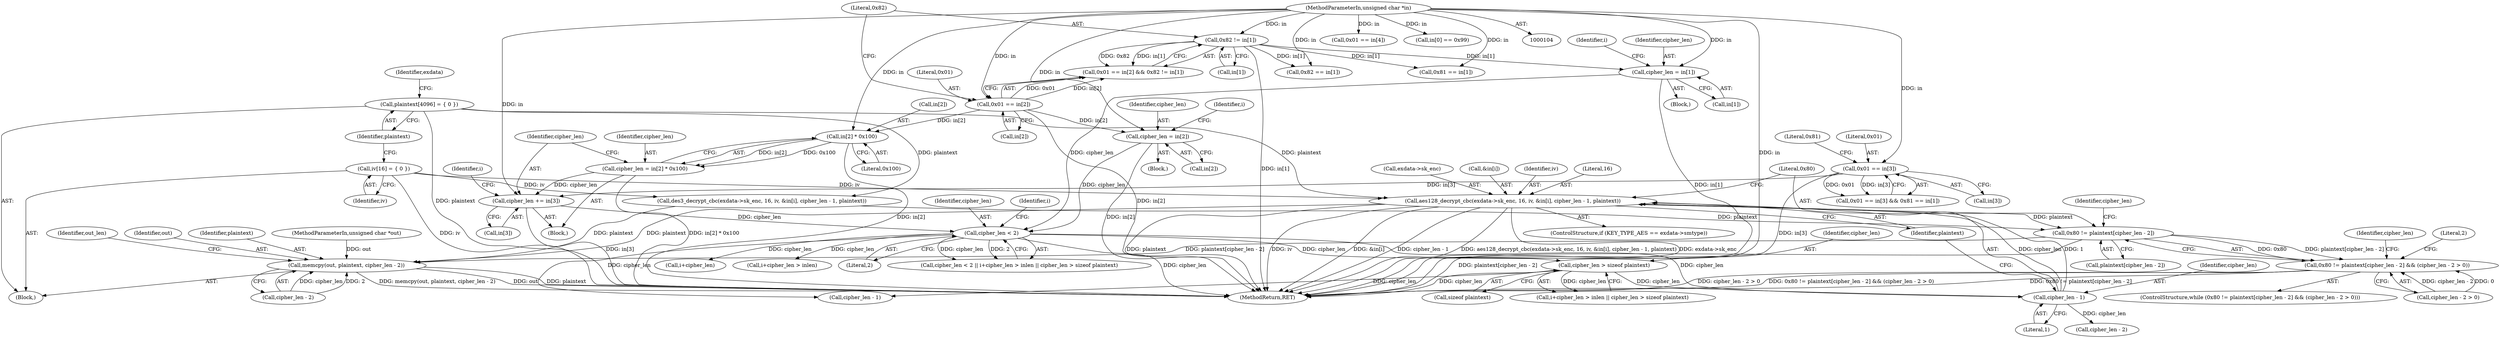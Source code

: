 digraph "0_OpenSC_8fe377e93b4b56060e5bbfb6f3142ceaeca744fa_7@API" {
"1000246" [label="(Call,aes128_decrypt_cbc(exdata->sk_enc, 16, iv, &in[i], cipher_len - 1, plaintext))"];
"1000114" [label="(Call,iv[16] = { 0 })"];
"1000256" [label="(Call,cipher_len - 1)"];
"1000224" [label="(Call,cipher_len < 2)"];
"1000158" [label="(Call,cipher_len = in[1])"];
"1000152" [label="(Call,0x82 != in[1])"];
"1000106" [label="(MethodParameterIn,unsigned char *in)"];
"1000209" [label="(Call,cipher_len += in[3])"];
"1000169" [label="(Call,0x01 == in[3])"];
"1000202" [label="(Call,cipher_len = in[2] * 0x100)"];
"1000204" [label="(Call,in[2] * 0x100)"];
"1000147" [label="(Call,0x01 == in[2])"];
"1000180" [label="(Call,cipher_len = in[2])"];
"1000233" [label="(Call,cipher_len > sizeof plaintext)"];
"1000117" [label="(Call,plaintext[4096] = { 0 })"];
"1000277" [label="(Call,0x80 != plaintext[cipher_len - 2])"];
"1000276" [label="(Call,0x80 != plaintext[cipher_len - 2] && (cipher_len - 2 > 0))"];
"1000298" [label="(Call,memcpy(out, plaintext, cipher_len - 2))"];
"1000278" [label="(Literal,0x80)"];
"1000182" [label="(Call,in[2])"];
"1000279" [label="(Call,plaintext[cipher_len - 2])"];
"1000284" [label="(Call,cipher_len - 2 > 0)"];
"1000175" [label="(Literal,0x81)"];
"1000250" [label="(Literal,16)"];
"1000196" [label="(Call,0x82 == in[1])"];
"1000224" [label="(Call,cipher_len < 2)"];
"1000247" [label="(Call,exdata->sk_enc)"];
"1000258" [label="(Literal,1)"];
"1000246" [label="(Call,aes128_decrypt_cbc(exdata->sk_enc, 16, iv, &in[i], cipher_len - 1, plaintext))"];
"1000281" [label="(Call,cipher_len - 2)"];
"1000191" [label="(Call,0x01 == in[4])"];
"1000257" [label="(Identifier,cipher_len)"];
"1000186" [label="(Identifier,i)"];
"1000252" [label="(Call,&in[i])"];
"1000256" [label="(Call,cipher_len - 1)"];
"1000223" [label="(Call,cipher_len < 2 || i+cipher_len > inlen || cipher_len > sizeof plaintext)"];
"1000215" [label="(Identifier,i)"];
"1000180" [label="(Call,cipher_len = in[2])"];
"1000157" [label="(Block,)"];
"1000225" [label="(Identifier,cipher_len)"];
"1000117" [label="(Call,plaintext[4096] = { 0 })"];
"1000277" [label="(Call,0x80 != plaintext[cipher_len - 2])"];
"1000204" [label="(Call,in[2] * 0x100)"];
"1000171" [label="(Call,in[3])"];
"1000210" [label="(Identifier,cipher_len)"];
"1000205" [label="(Call,in[2])"];
"1000110" [label="(Block,)"];
"1000251" [label="(Identifier,iv)"];
"1000286" [label="(Identifier,cipher_len)"];
"1000301" [label="(Call,cipher_len - 2)"];
"1000164" [label="(Identifier,i)"];
"1000290" [label="(Identifier,cipher_len)"];
"1000118" [label="(Identifier,plaintext)"];
"1000271" [label="(Call,cipher_len - 1)"];
"1000138" [label="(Call,in[0] == 0x99)"];
"1000160" [label="(Call,in[1])"];
"1000147" [label="(Call,0x01 == in[2])"];
"1000169" [label="(Call,0x01 == in[3])"];
"1000298" [label="(Call,memcpy(out, plaintext, cipher_len - 2))"];
"1000312" [label="(MethodReturn,RET)"];
"1000203" [label="(Identifier,cipher_len)"];
"1000230" [label="(Identifier,i)"];
"1000146" [label="(Call,0x01 == in[2] && 0x82 != in[1])"];
"1000211" [label="(Call,in[3])"];
"1000299" [label="(Identifier,out)"];
"1000153" [label="(Literal,0x82)"];
"1000229" [label="(Call,i+cipher_len)"];
"1000240" [label="(ControlStructure,if (KEY_TYPE_AES == exdata->smtype))"];
"1000300" [label="(Identifier,plaintext)"];
"1000159" [label="(Identifier,cipher_len)"];
"1000293" [label="(Literal,2)"];
"1000168" [label="(Call,0x01 == in[3] && 0x81 == in[1])"];
"1000235" [label="(Call,sizeof plaintext)"];
"1000106" [label="(MethodParameterIn,unsigned char *in)"];
"1000228" [label="(Call,i+cipher_len > inlen)"];
"1000202" [label="(Call,cipher_len = in[2] * 0x100)"];
"1000275" [label="(ControlStructure,while (0x80 != plaintext[cipher_len - 2] && (cipher_len - 2 > 0)))"];
"1000233" [label="(Call,cipher_len > sizeof plaintext)"];
"1000149" [label="(Call,in[2])"];
"1000148" [label="(Literal,0x01)"];
"1000108" [label="(MethodParameterIn,unsigned char *out)"];
"1000115" [label="(Identifier,iv)"];
"1000154" [label="(Call,in[1])"];
"1000226" [label="(Literal,2)"];
"1000201" [label="(Block,)"];
"1000179" [label="(Block,)"];
"1000306" [label="(Identifier,out_len)"];
"1000114" [label="(Call,iv[16] = { 0 })"];
"1000261" [label="(Call,des3_decrypt_cbc(exdata->sk_enc, 16, iv, &in[i], cipher_len - 1, plaintext))"];
"1000152" [label="(Call,0x82 != in[1])"];
"1000174" [label="(Call,0x81 == in[1])"];
"1000170" [label="(Literal,0x01)"];
"1000276" [label="(Call,0x80 != plaintext[cipher_len - 2] && (cipher_len - 2 > 0))"];
"1000209" [label="(Call,cipher_len += in[3])"];
"1000234" [label="(Identifier,cipher_len)"];
"1000259" [label="(Identifier,plaintext)"];
"1000158" [label="(Call,cipher_len = in[1])"];
"1000208" [label="(Literal,0x100)"];
"1000121" [label="(Identifier,exdata)"];
"1000181" [label="(Identifier,cipher_len)"];
"1000227" [label="(Call,i+cipher_len > inlen || cipher_len > sizeof plaintext)"];
"1000246" -> "1000240"  [label="AST: "];
"1000246" -> "1000259"  [label="CFG: "];
"1000247" -> "1000246"  [label="AST: "];
"1000250" -> "1000246"  [label="AST: "];
"1000251" -> "1000246"  [label="AST: "];
"1000252" -> "1000246"  [label="AST: "];
"1000256" -> "1000246"  [label="AST: "];
"1000259" -> "1000246"  [label="AST: "];
"1000278" -> "1000246"  [label="CFG: "];
"1000246" -> "1000312"  [label="DDG: plaintext"];
"1000246" -> "1000312"  [label="DDG: iv"];
"1000246" -> "1000312"  [label="DDG: &in[i]"];
"1000246" -> "1000312"  [label="DDG: cipher_len - 1"];
"1000246" -> "1000312"  [label="DDG: aes128_decrypt_cbc(exdata->sk_enc, 16, iv, &in[i], cipher_len - 1, plaintext)"];
"1000246" -> "1000312"  [label="DDG: exdata->sk_enc"];
"1000114" -> "1000246"  [label="DDG: iv"];
"1000256" -> "1000246"  [label="DDG: cipher_len"];
"1000256" -> "1000246"  [label="DDG: 1"];
"1000117" -> "1000246"  [label="DDG: plaintext"];
"1000246" -> "1000277"  [label="DDG: plaintext"];
"1000246" -> "1000298"  [label="DDG: plaintext"];
"1000114" -> "1000110"  [label="AST: "];
"1000114" -> "1000115"  [label="CFG: "];
"1000115" -> "1000114"  [label="AST: "];
"1000118" -> "1000114"  [label="CFG: "];
"1000114" -> "1000312"  [label="DDG: iv"];
"1000114" -> "1000261"  [label="DDG: iv"];
"1000256" -> "1000258"  [label="CFG: "];
"1000257" -> "1000256"  [label="AST: "];
"1000258" -> "1000256"  [label="AST: "];
"1000259" -> "1000256"  [label="CFG: "];
"1000224" -> "1000256"  [label="DDG: cipher_len"];
"1000233" -> "1000256"  [label="DDG: cipher_len"];
"1000256" -> "1000281"  [label="DDG: cipher_len"];
"1000224" -> "1000223"  [label="AST: "];
"1000224" -> "1000226"  [label="CFG: "];
"1000225" -> "1000224"  [label="AST: "];
"1000226" -> "1000224"  [label="AST: "];
"1000230" -> "1000224"  [label="CFG: "];
"1000223" -> "1000224"  [label="CFG: "];
"1000224" -> "1000312"  [label="DDG: cipher_len"];
"1000224" -> "1000223"  [label="DDG: cipher_len"];
"1000224" -> "1000223"  [label="DDG: 2"];
"1000158" -> "1000224"  [label="DDG: cipher_len"];
"1000209" -> "1000224"  [label="DDG: cipher_len"];
"1000180" -> "1000224"  [label="DDG: cipher_len"];
"1000224" -> "1000228"  [label="DDG: cipher_len"];
"1000224" -> "1000229"  [label="DDG: cipher_len"];
"1000224" -> "1000233"  [label="DDG: cipher_len"];
"1000224" -> "1000271"  [label="DDG: cipher_len"];
"1000158" -> "1000157"  [label="AST: "];
"1000158" -> "1000160"  [label="CFG: "];
"1000159" -> "1000158"  [label="AST: "];
"1000160" -> "1000158"  [label="AST: "];
"1000164" -> "1000158"  [label="CFG: "];
"1000158" -> "1000312"  [label="DDG: in[1]"];
"1000152" -> "1000158"  [label="DDG: in[1]"];
"1000106" -> "1000158"  [label="DDG: in"];
"1000152" -> "1000146"  [label="AST: "];
"1000152" -> "1000154"  [label="CFG: "];
"1000153" -> "1000152"  [label="AST: "];
"1000154" -> "1000152"  [label="AST: "];
"1000146" -> "1000152"  [label="CFG: "];
"1000152" -> "1000312"  [label="DDG: in[1]"];
"1000152" -> "1000146"  [label="DDG: 0x82"];
"1000152" -> "1000146"  [label="DDG: in[1]"];
"1000106" -> "1000152"  [label="DDG: in"];
"1000152" -> "1000174"  [label="DDG: in[1]"];
"1000152" -> "1000196"  [label="DDG: in[1]"];
"1000106" -> "1000104"  [label="AST: "];
"1000106" -> "1000312"  [label="DDG: in"];
"1000106" -> "1000138"  [label="DDG: in"];
"1000106" -> "1000147"  [label="DDG: in"];
"1000106" -> "1000169"  [label="DDG: in"];
"1000106" -> "1000174"  [label="DDG: in"];
"1000106" -> "1000180"  [label="DDG: in"];
"1000106" -> "1000191"  [label="DDG: in"];
"1000106" -> "1000196"  [label="DDG: in"];
"1000106" -> "1000204"  [label="DDG: in"];
"1000106" -> "1000209"  [label="DDG: in"];
"1000209" -> "1000201"  [label="AST: "];
"1000209" -> "1000211"  [label="CFG: "];
"1000210" -> "1000209"  [label="AST: "];
"1000211" -> "1000209"  [label="AST: "];
"1000215" -> "1000209"  [label="CFG: "];
"1000209" -> "1000312"  [label="DDG: in[3]"];
"1000169" -> "1000209"  [label="DDG: in[3]"];
"1000202" -> "1000209"  [label="DDG: cipher_len"];
"1000169" -> "1000168"  [label="AST: "];
"1000169" -> "1000171"  [label="CFG: "];
"1000170" -> "1000169"  [label="AST: "];
"1000171" -> "1000169"  [label="AST: "];
"1000175" -> "1000169"  [label="CFG: "];
"1000168" -> "1000169"  [label="CFG: "];
"1000169" -> "1000312"  [label="DDG: in[3]"];
"1000169" -> "1000168"  [label="DDG: 0x01"];
"1000169" -> "1000168"  [label="DDG: in[3]"];
"1000202" -> "1000201"  [label="AST: "];
"1000202" -> "1000204"  [label="CFG: "];
"1000203" -> "1000202"  [label="AST: "];
"1000204" -> "1000202"  [label="AST: "];
"1000210" -> "1000202"  [label="CFG: "];
"1000202" -> "1000312"  [label="DDG: in[2] * 0x100"];
"1000204" -> "1000202"  [label="DDG: in[2]"];
"1000204" -> "1000202"  [label="DDG: 0x100"];
"1000204" -> "1000208"  [label="CFG: "];
"1000205" -> "1000204"  [label="AST: "];
"1000208" -> "1000204"  [label="AST: "];
"1000204" -> "1000312"  [label="DDG: in[2]"];
"1000147" -> "1000204"  [label="DDG: in[2]"];
"1000147" -> "1000146"  [label="AST: "];
"1000147" -> "1000149"  [label="CFG: "];
"1000148" -> "1000147"  [label="AST: "];
"1000149" -> "1000147"  [label="AST: "];
"1000153" -> "1000147"  [label="CFG: "];
"1000146" -> "1000147"  [label="CFG: "];
"1000147" -> "1000312"  [label="DDG: in[2]"];
"1000147" -> "1000146"  [label="DDG: 0x01"];
"1000147" -> "1000146"  [label="DDG: in[2]"];
"1000147" -> "1000180"  [label="DDG: in[2]"];
"1000180" -> "1000179"  [label="AST: "];
"1000180" -> "1000182"  [label="CFG: "];
"1000181" -> "1000180"  [label="AST: "];
"1000182" -> "1000180"  [label="AST: "];
"1000186" -> "1000180"  [label="CFG: "];
"1000180" -> "1000312"  [label="DDG: in[2]"];
"1000233" -> "1000227"  [label="AST: "];
"1000233" -> "1000235"  [label="CFG: "];
"1000234" -> "1000233"  [label="AST: "];
"1000235" -> "1000233"  [label="AST: "];
"1000227" -> "1000233"  [label="CFG: "];
"1000233" -> "1000312"  [label="DDG: cipher_len"];
"1000233" -> "1000227"  [label="DDG: cipher_len"];
"1000233" -> "1000271"  [label="DDG: cipher_len"];
"1000117" -> "1000110"  [label="AST: "];
"1000117" -> "1000118"  [label="CFG: "];
"1000118" -> "1000117"  [label="AST: "];
"1000121" -> "1000117"  [label="CFG: "];
"1000117" -> "1000312"  [label="DDG: plaintext"];
"1000117" -> "1000261"  [label="DDG: plaintext"];
"1000277" -> "1000276"  [label="AST: "];
"1000277" -> "1000279"  [label="CFG: "];
"1000278" -> "1000277"  [label="AST: "];
"1000279" -> "1000277"  [label="AST: "];
"1000286" -> "1000277"  [label="CFG: "];
"1000276" -> "1000277"  [label="CFG: "];
"1000277" -> "1000312"  [label="DDG: plaintext[cipher_len - 2]"];
"1000277" -> "1000276"  [label="DDG: 0x80"];
"1000277" -> "1000276"  [label="DDG: plaintext[cipher_len - 2]"];
"1000261" -> "1000277"  [label="DDG: plaintext"];
"1000277" -> "1000298"  [label="DDG: plaintext[cipher_len - 2]"];
"1000276" -> "1000275"  [label="AST: "];
"1000276" -> "1000284"  [label="CFG: "];
"1000284" -> "1000276"  [label="AST: "];
"1000290" -> "1000276"  [label="CFG: "];
"1000293" -> "1000276"  [label="CFG: "];
"1000276" -> "1000312"  [label="DDG: cipher_len - 2 > 0"];
"1000276" -> "1000312"  [label="DDG: 0x80 != plaintext[cipher_len - 2] && (cipher_len - 2 > 0)"];
"1000276" -> "1000312"  [label="DDG: 0x80 != plaintext[cipher_len - 2]"];
"1000284" -> "1000276"  [label="DDG: cipher_len - 2"];
"1000284" -> "1000276"  [label="DDG: 0"];
"1000298" -> "1000110"  [label="AST: "];
"1000298" -> "1000301"  [label="CFG: "];
"1000299" -> "1000298"  [label="AST: "];
"1000300" -> "1000298"  [label="AST: "];
"1000301" -> "1000298"  [label="AST: "];
"1000306" -> "1000298"  [label="CFG: "];
"1000298" -> "1000312"  [label="DDG: memcpy(out, plaintext, cipher_len - 2)"];
"1000298" -> "1000312"  [label="DDG: out"];
"1000298" -> "1000312"  [label="DDG: plaintext"];
"1000108" -> "1000298"  [label="DDG: out"];
"1000261" -> "1000298"  [label="DDG: plaintext"];
"1000301" -> "1000298"  [label="DDG: cipher_len"];
"1000301" -> "1000298"  [label="DDG: 2"];
}
